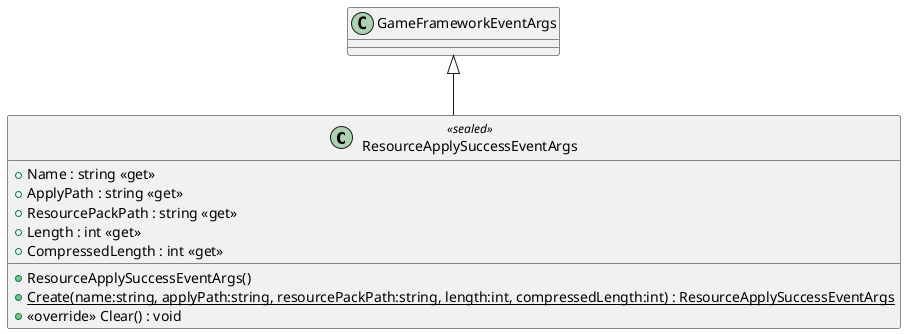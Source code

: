 @startuml
class ResourceApplySuccessEventArgs <<sealed>> {
    + ResourceApplySuccessEventArgs()
    + Name : string <<get>>
    + ApplyPath : string <<get>>
    + ResourcePackPath : string <<get>>
    + Length : int <<get>>
    + CompressedLength : int <<get>>
    + {static} Create(name:string, applyPath:string, resourcePackPath:string, length:int, compressedLength:int) : ResourceApplySuccessEventArgs
    + <<override>> Clear() : void
}
GameFrameworkEventArgs <|-- ResourceApplySuccessEventArgs
@enduml
